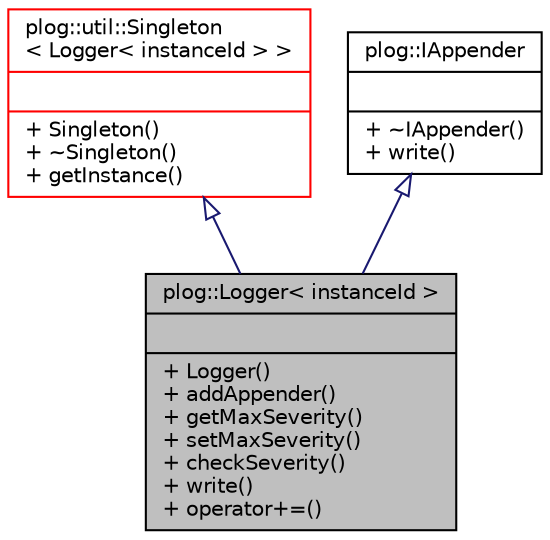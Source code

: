 digraph "plog::Logger&lt; instanceId &gt;"
{
 // LATEX_PDF_SIZE
  bgcolor="transparent";
  edge [fontname="Helvetica",fontsize="10",labelfontname="Helvetica",labelfontsize="10"];
  node [fontname="Helvetica",fontsize="10",shape=record];
  Node1 [label="{plog::Logger\< instanceId \>\n||+ Logger()\l+ addAppender()\l+ getMaxSeverity()\l+ setMaxSeverity()\l+ checkSeverity()\l+ write()\l+ operator+=()\l}",height=0.2,width=0.4,color="black", fillcolor="grey75", style="filled", fontcolor="black",tooltip=" "];
  Node2 -> Node1 [dir="back",color="midnightblue",fontsize="10",style="solid",arrowtail="onormal",fontname="Helvetica"];
  Node2 [label="{plog::util::Singleton\l\< Logger\< instanceId \> \>\n||+ Singleton()\l+ ~Singleton()\l+ getInstance()\l}",height=0.2,width=0.4,color="red",URL="$classplog_1_1util_1_1_singleton.html",tooltip=" "];
  Node5 -> Node1 [dir="back",color="midnightblue",fontsize="10",style="solid",arrowtail="onormal",fontname="Helvetica"];
  Node5 [label="{plog::IAppender\n||+ ~IAppender()\l+ write()\l}",height=0.2,width=0.4,color="black",URL="$classplog_1_1_i_appender.html",tooltip=" "];
}
